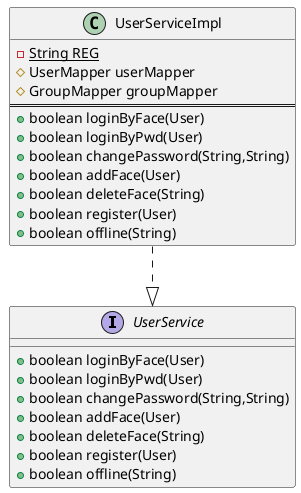@startuml
'https://plantuml.com/class-diagram



interface UserService{

+boolean loginByFace(User)
+boolean loginByPwd(User)
+boolean changePassword(String,String)
+boolean addFace(User)
+boolean deleteFace(String)
+boolean register(User)
+boolean offline(String)

}

class UserServiceImpl {
-{static}String REG
#UserMapper userMapper
#GroupMapper groupMapper
==
+boolean loginByFace(User)
+boolean loginByPwd(User)
+boolean changePassword(String,String)
+boolean addFace(User)
+boolean deleteFace(String)
+boolean register(User)
+boolean offline(String)
}

UserServiceImpl ..|> UserService
@enduml